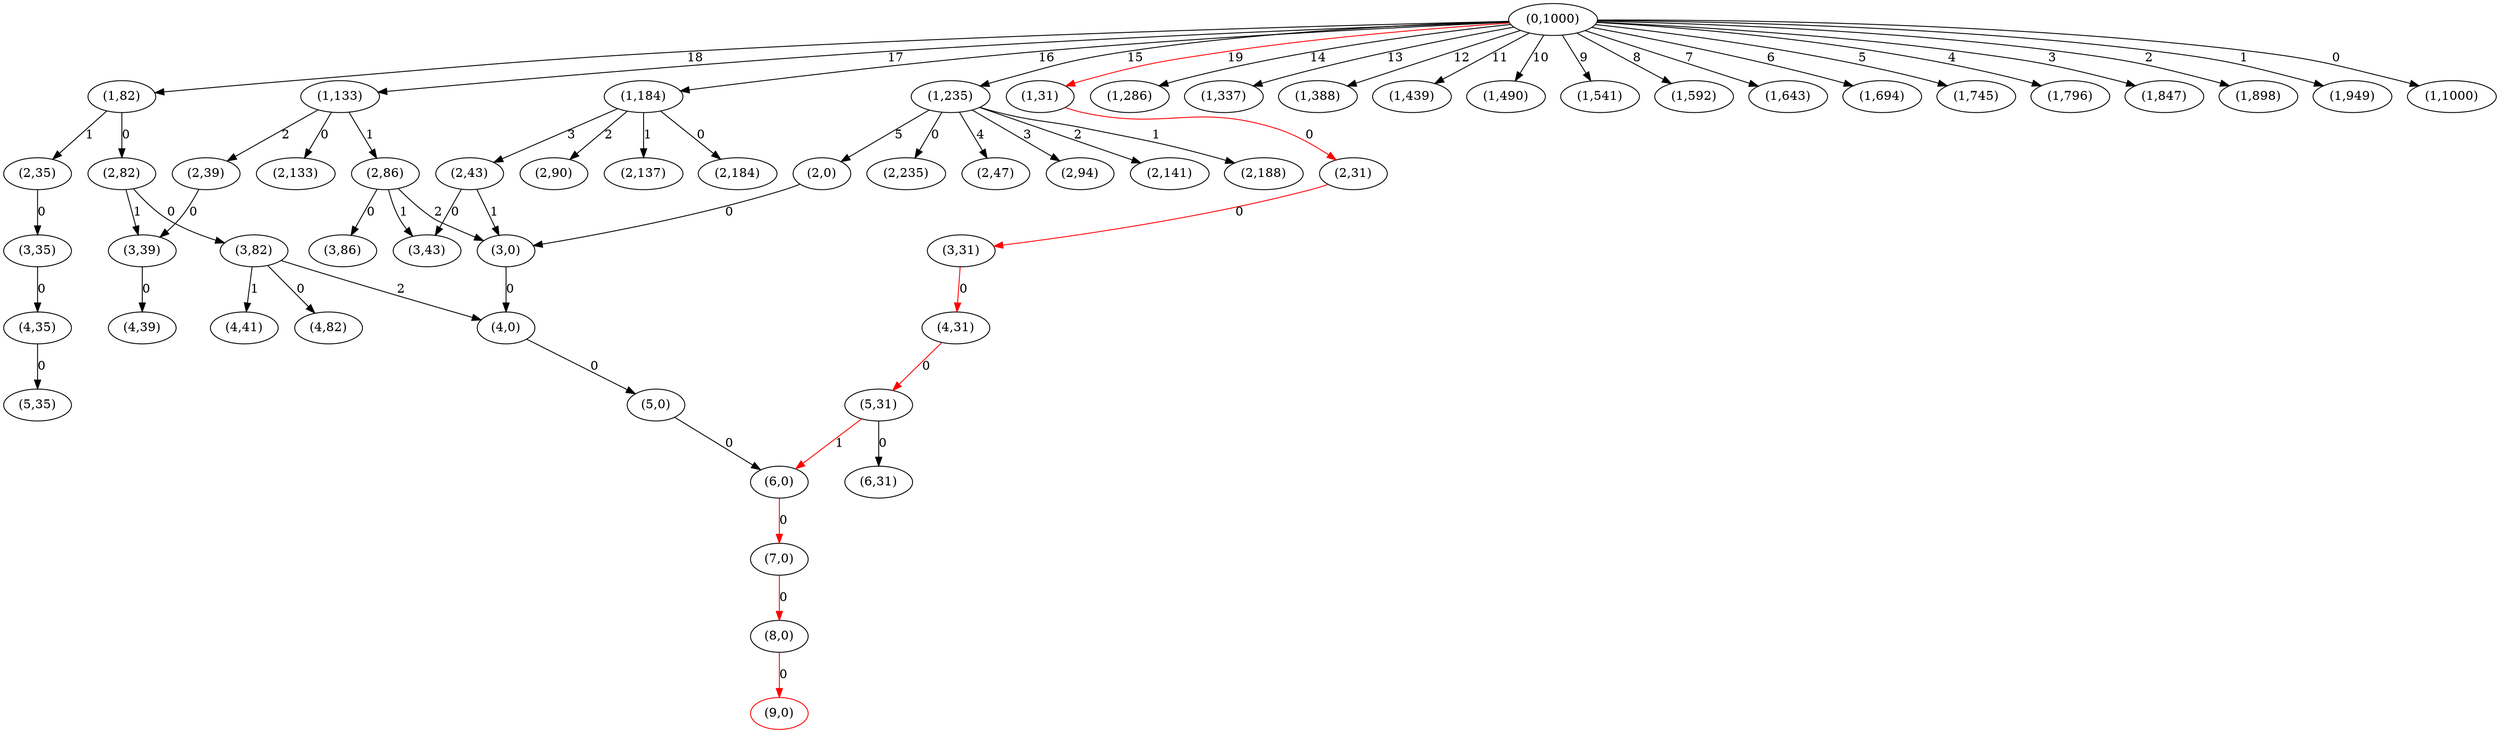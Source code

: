 strict digraph G {
  1 [ label="(0,1000)" ];
  2 [ label="(1,31)" ];
  3 [ label="(1,82)" ];
  4 [ label="(1,133)" ];
  5 [ label="(1,184)" ];
  6 [ label="(1,235)" ];
  7 [ label="(1,286)" ];
  8 [ label="(1,337)" ];
  9 [ label="(1,388)" ];
  10 [ label="(1,439)" ];
  11 [ label="(1,490)" ];
  12 [ label="(1,541)" ];
  13 [ label="(1,592)" ];
  14 [ label="(1,643)" ];
  15 [ label="(1,694)" ];
  16 [ label="(1,745)" ];
  17 [ label="(1,796)" ];
  18 [ label="(1,847)" ];
  19 [ label="(1,898)" ];
  20 [ label="(1,949)" ];
  21 [ label="(1,1000)" ];
  22 [ label="(2,31)" ];
  23 [ label="(3,31)" ];
  24 [ label="(2,35)" ];
  25 [ label="(2,82)" ];
  26 [ label="(4,31)" ];
  27 [ label="(3,35)" ];
  28 [ label="(2,39)" ];
  29 [ label="(2,86)" ];
  30 [ label="(2,133)" ];
  31 [ label="(5,31)" ];
  32 [ label="(4,35)" ];
  33 [ label="(3,39)" ];
  34 [ label="(3,82)" ];
  35 [ label="(2,43)" ];
  36 [ label="(2,90)" ];
  37 [ label="(2,137)" ];
  38 [ label="(2,184)" ];
  39 [ label="(5,35)" ];
  40 [ label="(4,39)" ];
  41 [ label="(3,0)" ];
  42 [ label="(3,43)" ];
  43 [ label="(4,0)" ];
  44 [ label="(4,41)" ];
  45 [ label="(4,82)" ];
  46 [ label="(5,0)" ];
  47 [ label="(6,0)" ];
  48 [ label="(6,31)" ];
  49 [ label="(7,0)" ];
  50 [ label="(3,86)" ];
  51 [ label="(8,0)" ];
  52 [ label="(2,0)" ];
  53 [ label="(2,47)" ];
  54 [ label="(2,94)" ];
  55 [ label="(2,141)" ];
  56 [ label="(2,188)" ];
  57 [ label="(2,235)" ];
  58 [ color="red" label="(9,0)" ];
  1 -> 2 [ color="red" label="19" ];
  1 -> 3 [ label="18" ];
  1 -> 4 [ label="17" ];
  1 -> 5 [ label="16" ];
  1 -> 6 [ label="15" ];
  1 -> 7 [ label="14" ];
  1 -> 8 [ label="13" ];
  1 -> 9 [ label="12" ];
  1 -> 10 [ label="11" ];
  1 -> 11 [ label="10" ];
  1 -> 12 [ label="9" ];
  1 -> 13 [ label="8" ];
  1 -> 14 [ label="7" ];
  1 -> 15 [ label="6" ];
  1 -> 16 [ label="5" ];
  1 -> 17 [ label="4" ];
  1 -> 18 [ label="3" ];
  1 -> 19 [ label="2" ];
  1 -> 20 [ label="1" ];
  1 -> 21 [ label="0" ];
  2 -> 22 [ color="red" label="0" ];
  22 -> 23 [ color="red" label="0" ];
  3 -> 24 [ label="1" ];
  3 -> 25 [ label="0" ];
  23 -> 26 [ color="red" label="0" ];
  24 -> 27 [ label="0" ];
  4 -> 28 [ label="2" ];
  4 -> 29 [ label="1" ];
  4 -> 30 [ label="0" ];
  26 -> 31 [ color="red" label="0" ];
  27 -> 32 [ label="0" ];
  28 -> 33 [ label="0" ];
  25 -> 33 [ label="1" ];
  25 -> 34 [ label="0" ];
  5 -> 35 [ label="3" ];
  5 -> 36 [ label="2" ];
  5 -> 37 [ label="1" ];
  5 -> 38 [ label="0" ];
  32 -> 39 [ label="0" ];
  33 -> 40 [ label="0" ];
  35 -> 41 [ label="1" ];
  35 -> 42 [ label="0" ];
  34 -> 43 [ label="2" ];
  34 -> 44 [ label="1" ];
  34 -> 45 [ label="0" ];
  41 -> 43 [ label="0" ];
  43 -> 46 [ label="0" ];
  31 -> 47 [ color="red" label="1" ];
  31 -> 48 [ label="0" ];
  46 -> 47 [ label="0" ];
  47 -> 49 [ color="red" label="0" ];
  29 -> 41 [ label="2" ];
  29 -> 42 [ label="1" ];
  29 -> 50 [ label="0" ];
  49 -> 51 [ color="red" label="0" ];
  6 -> 52 [ label="5" ];
  6 -> 53 [ label="4" ];
  6 -> 54 [ label="3" ];
  6 -> 55 [ label="2" ];
  6 -> 56 [ label="1" ];
  6 -> 57 [ label="0" ];
  51 -> 58 [ color="red" label="0" ];
  52 -> 41 [ label="0" ];
}

